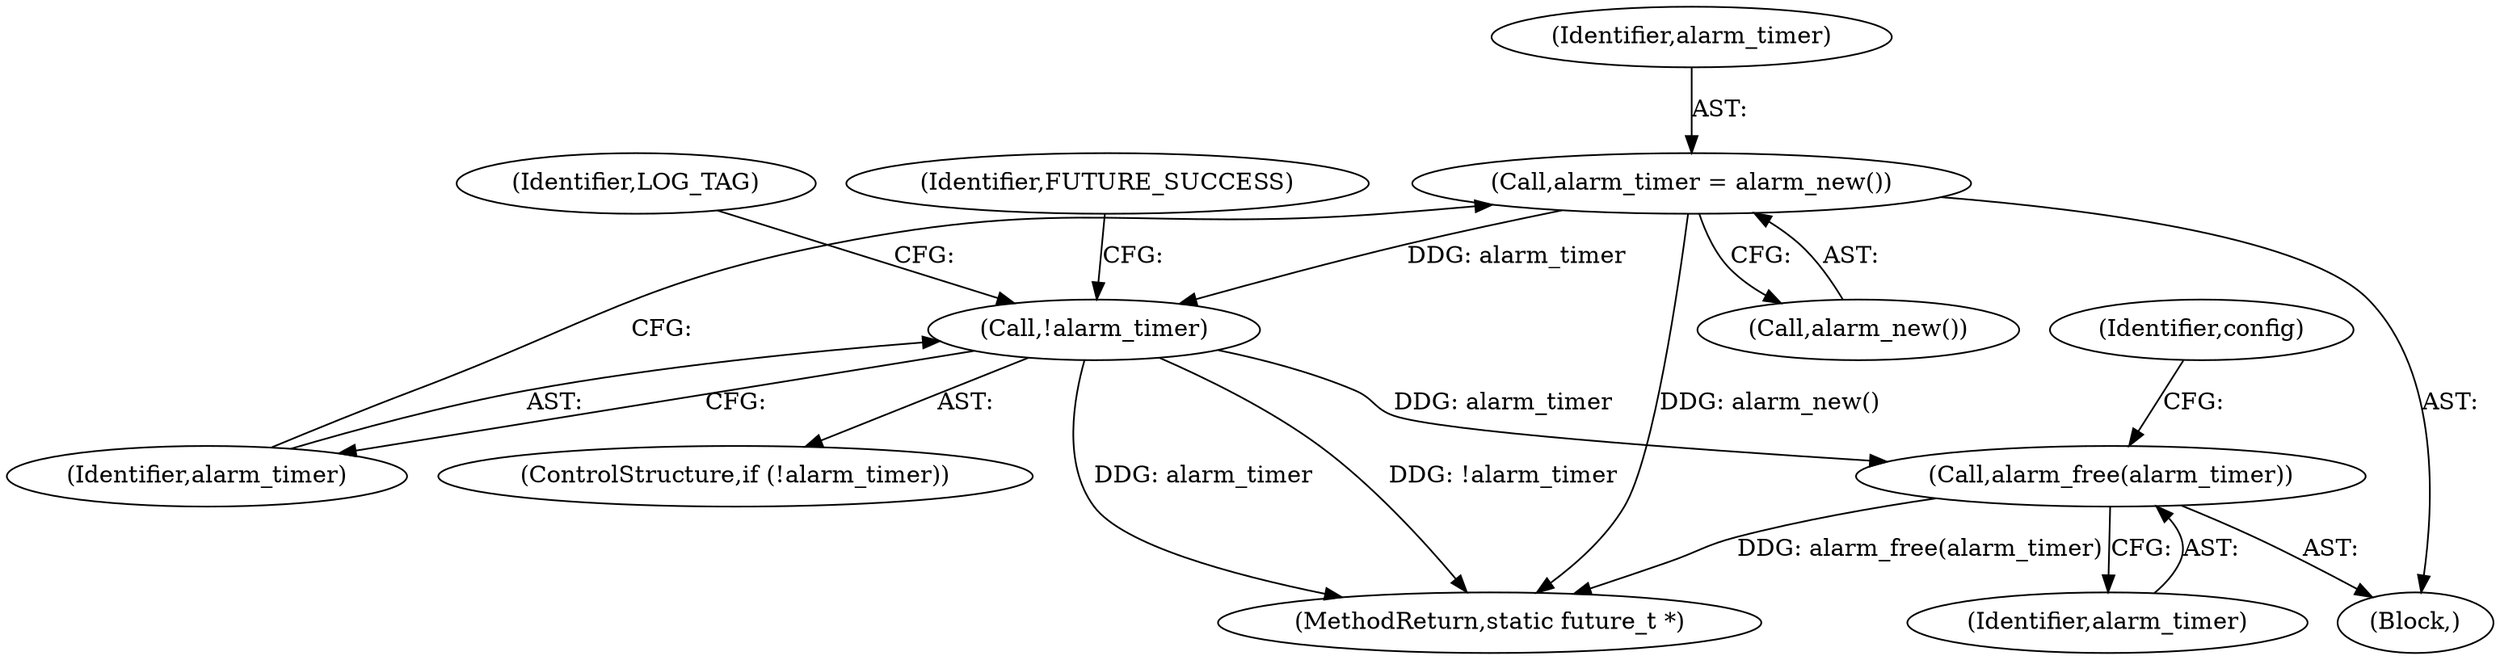 digraph "0_Android_d77f1999ecece56c1cbb333f4ddc26f0b5bac2c5_1@API" {
"1000166" [label="(Call,alarm_free(alarm_timer))"];
"1000154" [label="(Call,!alarm_timer)"];
"1000150" [label="(Call,alarm_timer = alarm_new())"];
"1000150" [label="(Call,alarm_timer = alarm_new())"];
"1000152" [label="(Call,alarm_new())"];
"1000102" [label="(Block,)"];
"1000169" [label="(Identifier,config)"];
"1000166" [label="(Call,alarm_free(alarm_timer))"];
"1000154" [label="(Call,!alarm_timer)"];
"1000151" [label="(Identifier,alarm_timer)"];
"1000153" [label="(ControlStructure,if (!alarm_timer))"];
"1000167" [label="(Identifier,alarm_timer)"];
"1000182" [label="(MethodReturn,static future_t *)"];
"1000155" [label="(Identifier,alarm_timer)"];
"1000158" [label="(Identifier,LOG_TAG)"];
"1000164" [label="(Identifier,FUTURE_SUCCESS)"];
"1000166" -> "1000102"  [label="AST: "];
"1000166" -> "1000167"  [label="CFG: "];
"1000167" -> "1000166"  [label="AST: "];
"1000169" -> "1000166"  [label="CFG: "];
"1000166" -> "1000182"  [label="DDG: alarm_free(alarm_timer)"];
"1000154" -> "1000166"  [label="DDG: alarm_timer"];
"1000154" -> "1000153"  [label="AST: "];
"1000154" -> "1000155"  [label="CFG: "];
"1000155" -> "1000154"  [label="AST: "];
"1000158" -> "1000154"  [label="CFG: "];
"1000164" -> "1000154"  [label="CFG: "];
"1000154" -> "1000182"  [label="DDG: !alarm_timer"];
"1000154" -> "1000182"  [label="DDG: alarm_timer"];
"1000150" -> "1000154"  [label="DDG: alarm_timer"];
"1000150" -> "1000102"  [label="AST: "];
"1000150" -> "1000152"  [label="CFG: "];
"1000151" -> "1000150"  [label="AST: "];
"1000152" -> "1000150"  [label="AST: "];
"1000155" -> "1000150"  [label="CFG: "];
"1000150" -> "1000182"  [label="DDG: alarm_new()"];
}
